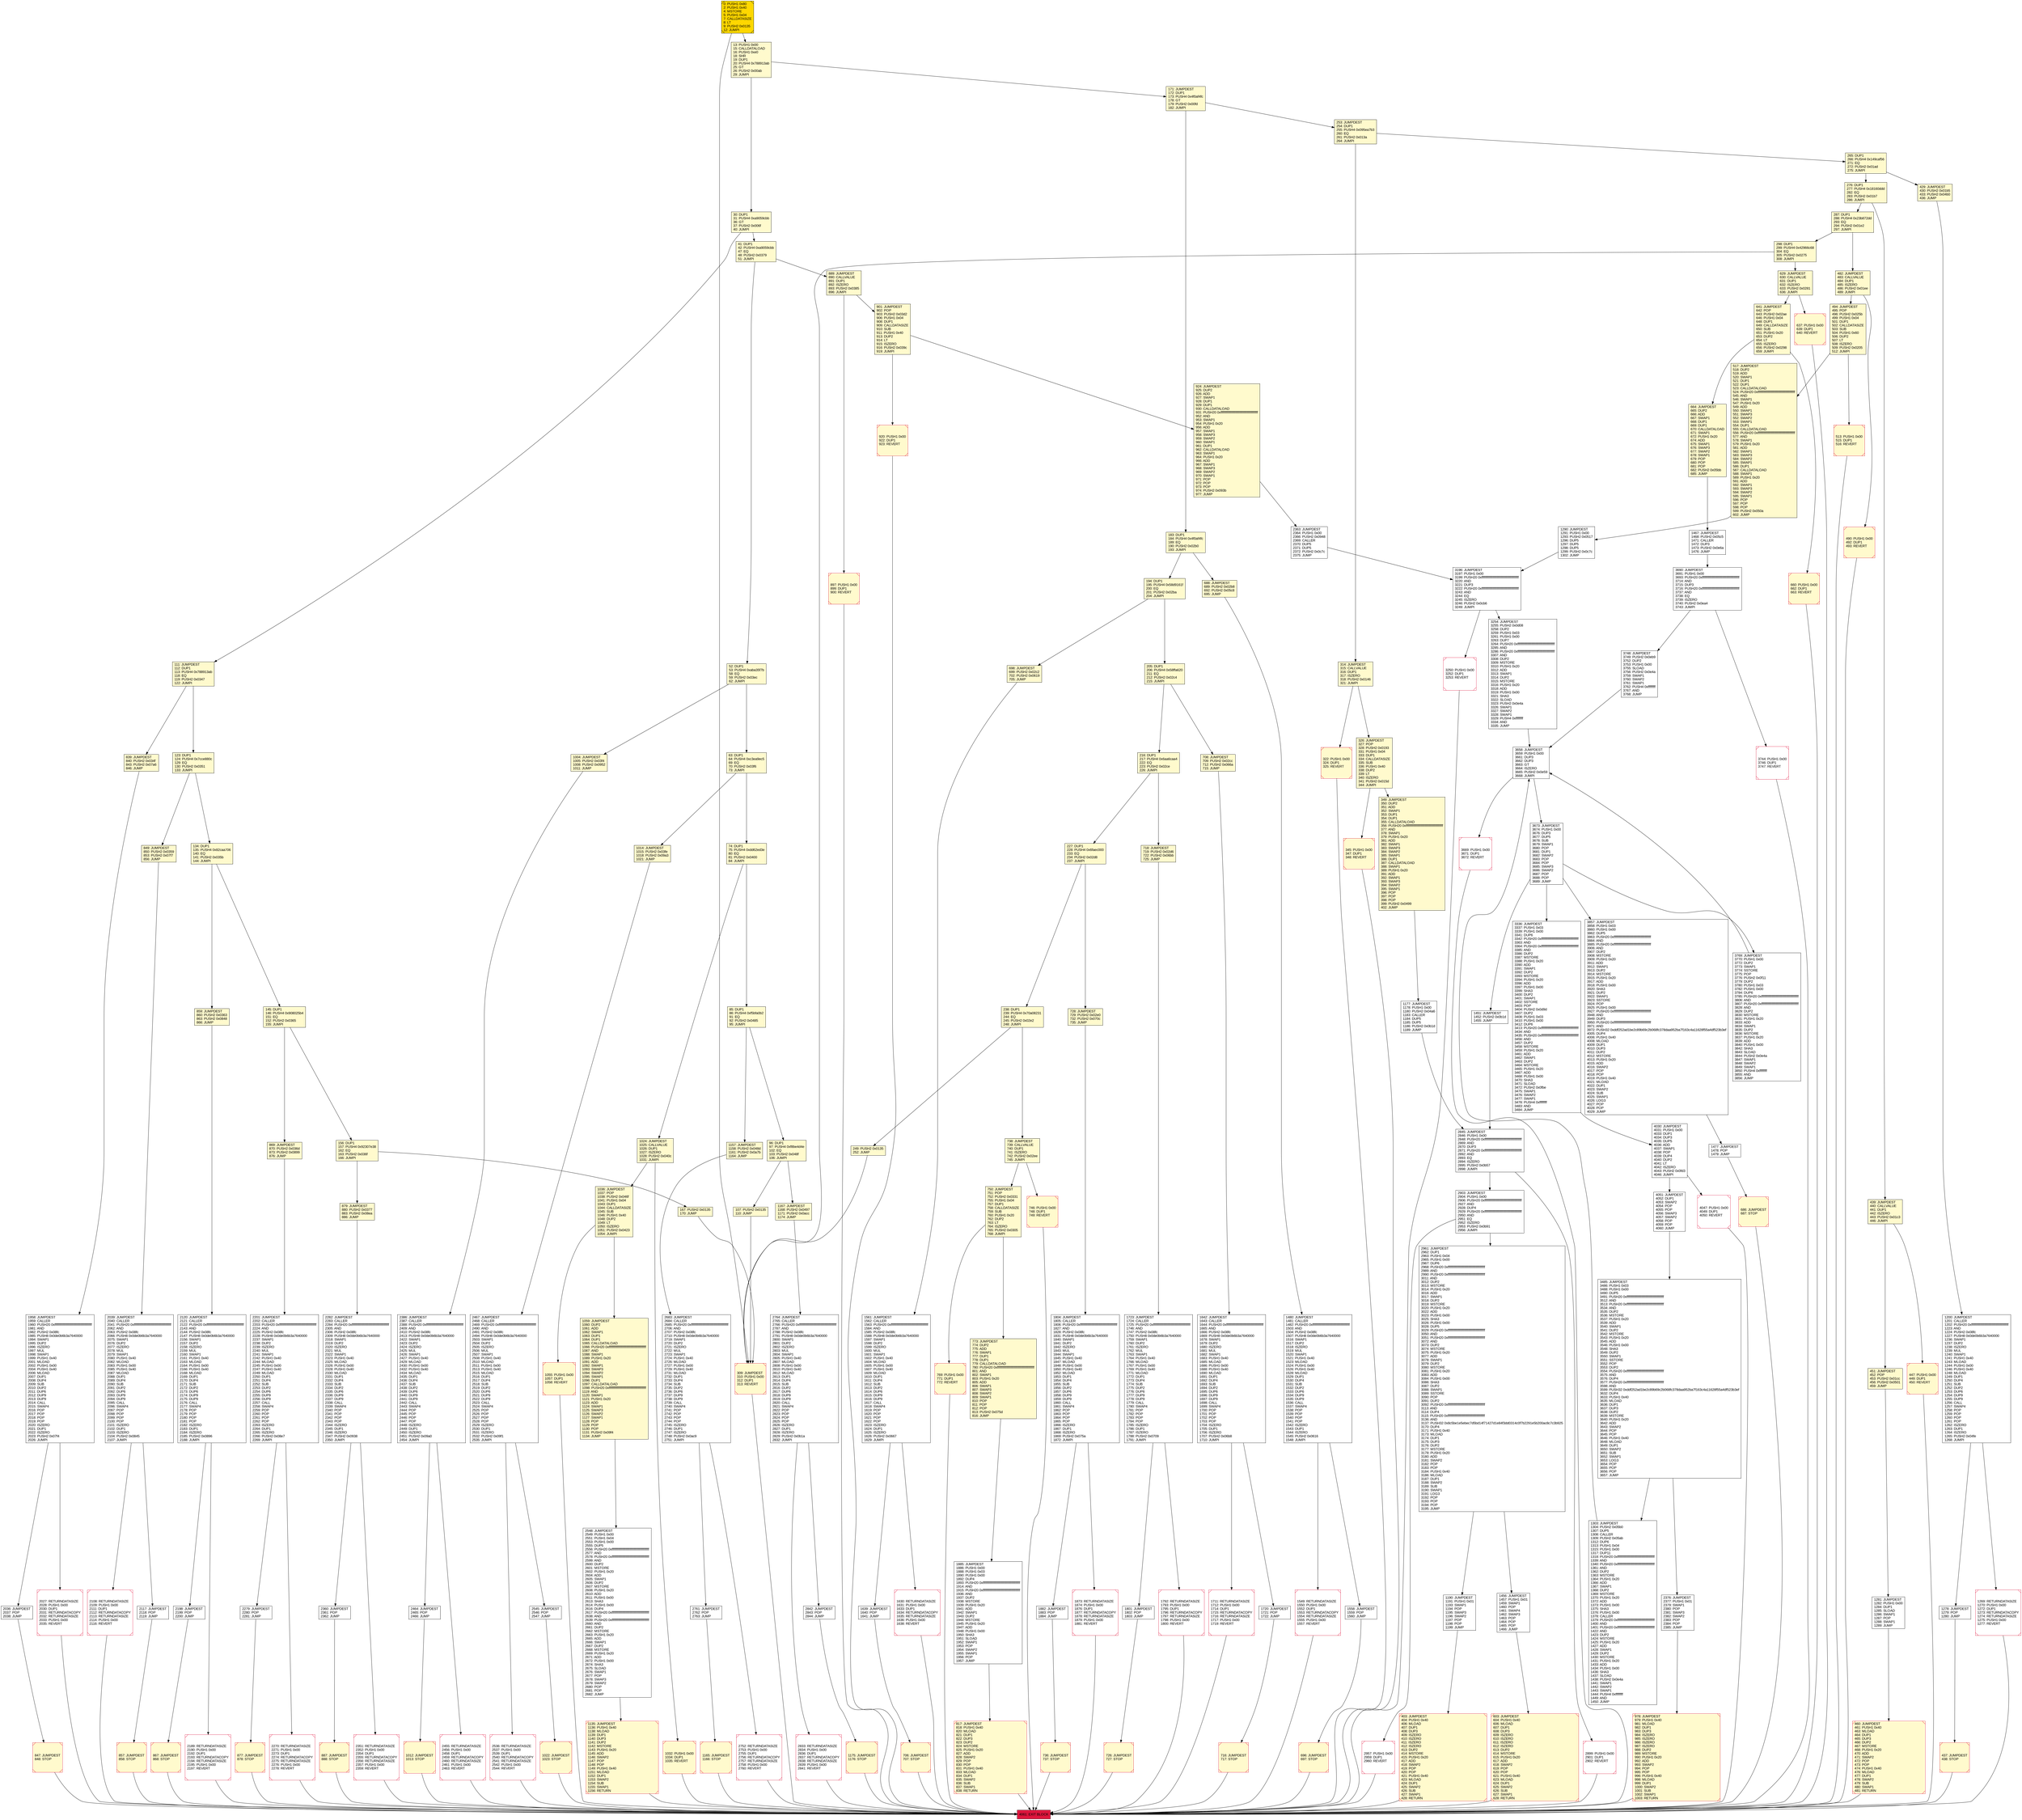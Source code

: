 digraph G {
bgcolor=transparent rankdir=UD;
node [shape=box style=filled color=black fillcolor=white fontname=arial fontcolor=black];
3744 [label="3744: PUSH1 0x00\l3746: DUP1\l3747: REVERT\l" shape=Msquare color=crimson ];
1175 [label="1175: JUMPDEST\l1176: STOP\l" fillcolor=lemonchiffon shape=Msquare color=crimson ];
123 [label="123: DUP1\l124: PUSH4 0x7cce880c\l129: EQ\l130: PUSH2 0x0351\l133: JUMPI\l" fillcolor=lemonchiffon ];
2201 [label="2201: JUMPDEST\l2202: CALLER\l2203: PUSH20 0xffffffffffffffffffffffffffffffffffffffff\l2224: AND\l2225: PUSH2 0x08fc\l2228: PUSH8 0x0de0b6b3a7640000\l2237: SWAP1\l2238: DUP2\l2239: ISZERO\l2240: MUL\l2241: SWAP1\l2242: PUSH1 0x40\l2244: MLOAD\l2245: PUSH1 0x00\l2247: PUSH1 0x40\l2249: MLOAD\l2250: DUP1\l2251: DUP4\l2252: SUB\l2253: DUP2\l2254: DUP6\l2255: DUP9\l2256: DUP9\l2257: CALL\l2258: SWAP4\l2259: POP\l2260: POP\l2261: POP\l2262: POP\l2263: ISZERO\l2264: DUP1\l2265: ISZERO\l2266: PUSH2 0x08e7\l2269: JUMPI\l" ];
3673 [label="3673: JUMPDEST\l3674: PUSH1 0x00\l3676: DUP3\l3677: DUP5\l3678: SUB\l3679: SWAP1\l3680: POP\l3681: DUP1\l3682: SWAP2\l3683: POP\l3684: POP\l3685: SWAP3\l3686: SWAP2\l3687: POP\l3688: POP\l3689: JUMP\l" ];
2833 [label="2833: RETURNDATASIZE\l2834: PUSH1 0x00\l2836: DUP1\l2837: RETURNDATACOPY\l2838: RETURNDATASIZE\l2839: PUSH1 0x00\l2841: REVERT\l" shape=Msquare color=crimson ];
1190 [label="1190: JUMPDEST\l1191: PUSH1 0x01\l1193: SWAP1\l1194: POP\l1195: SWAP3\l1196: SWAP2\l1197: POP\l1198: POP\l1199: JUMP\l" ];
3250 [label="3250: PUSH1 0x00\l3252: DUP1\l3253: REVERT\l" shape=Msquare color=crimson ];
1549 [label="1549: RETURNDATASIZE\l1550: PUSH1 0x00\l1552: DUP1\l1553: RETURNDATACOPY\l1554: RETURNDATASIZE\l1555: PUSH1 0x00\l1557: REVERT\l" shape=Msquare color=crimson ];
111 [label="111: JUMPDEST\l112: DUP1\l113: PUSH4 0x788913ab\l118: EQ\l119: PUSH2 0x0347\l122: JUMPI\l" fillcolor=lemonchiffon ];
869 [label="869: JUMPDEST\l870: PUSH2 0x036d\l873: PUSH2 0x0899\l876: JUMP\l" fillcolor=lemonchiffon ];
1165 [label="1165: JUMPDEST\l1166: STOP\l" fillcolor=lemonchiffon shape=Msquare color=crimson ];
839 [label="839: JUMPDEST\l840: PUSH2 0x034f\l843: PUSH2 0x07a6\l846: JUMP\l" fillcolor=lemonchiffon ];
1792 [label="1792: RETURNDATASIZE\l1793: PUSH1 0x00\l1795: DUP1\l1796: RETURNDATACOPY\l1797: RETURNDATASIZE\l1798: PUSH1 0x00\l1800: REVERT\l" shape=Msquare color=crimson ];
4030 [label="4030: JUMPDEST\l4031: PUSH1 0x00\l4033: DUP1\l4034: DUP3\l4035: DUP5\l4036: ADD\l4037: SWAP1\l4038: POP\l4039: DUP4\l4040: DUP2\l4041: LT\l4042: ISZERO\l4043: PUSH2 0x0fd3\l4046: JUMPI\l" ];
227 [label="227: DUP1\l228: PUSH4 0x6faec000\l233: EQ\l234: PUSH2 0x02d8\l237: JUMPI\l" fillcolor=lemonchiffon ];
447 [label="447: PUSH1 0x00\l449: DUP1\l450: REVERT\l" fillcolor=lemonchiffon shape=Msquare color=crimson ];
859 [label="859: JUMPDEST\l860: PUSH2 0x0363\l863: PUSH2 0x0848\l866: JUMP\l" fillcolor=lemonchiffon ];
2683 [label="2683: JUMPDEST\l2684: CALLER\l2685: PUSH20 0xffffffffffffffffffffffffffffffffffffffff\l2706: AND\l2707: PUSH2 0x08fc\l2710: PUSH8 0x0de0b6b3a7640000\l2719: SWAP1\l2720: DUP2\l2721: ISZERO\l2722: MUL\l2723: SWAP1\l2724: PUSH1 0x40\l2726: MLOAD\l2727: PUSH1 0x00\l2729: PUSH1 0x40\l2731: MLOAD\l2732: DUP1\l2733: DUP4\l2734: SUB\l2735: DUP2\l2736: DUP6\l2737: DUP9\l2738: DUP9\l2739: CALL\l2740: SWAP4\l2741: POP\l2742: POP\l2743: POP\l2744: POP\l2745: ISZERO\l2746: DUP1\l2747: ISZERO\l2748: PUSH2 0x0ac9\l2751: JUMPI\l" ];
2360 [label="2360: JUMPDEST\l2361: POP\l2362: JUMP\l" ];
439 [label="439: JUMPDEST\l440: CALLVALUE\l441: DUP1\l442: ISZERO\l443: PUSH2 0x01c3\l446: JUMPI\l" fillcolor=lemonchiffon ];
897 [label="897: PUSH1 0x00\l899: DUP1\l900: REVERT\l" fillcolor=lemonchiffon shape=Msquare color=crimson ];
437 [label="437: JUMPDEST\l438: STOP\l" fillcolor=lemonchiffon shape=Msquare color=crimson ];
3748 [label="3748: JUMPDEST\l3749: PUSH2 0x0eb9\l3752: DUP2\l3753: PUSH1 0x00\l3755: SLOAD\l3756: PUSH2 0x0e4a\l3759: SWAP1\l3760: SWAP2\l3761: SWAP1\l3762: PUSH4 0xffffffff\l3767: AND\l3768: JUMP\l" ];
2039 [label="2039: JUMPDEST\l2040: CALLER\l2041: PUSH20 0xffffffffffffffffffffffffffffffffffffffff\l2062: AND\l2063: PUSH2 0x08fc\l2066: PUSH8 0x0de0b6b3a7640000\l2075: SWAP1\l2076: DUP2\l2077: ISZERO\l2078: MUL\l2079: SWAP1\l2080: PUSH1 0x40\l2082: MLOAD\l2083: PUSH1 0x00\l2085: PUSH1 0x40\l2087: MLOAD\l2088: DUP1\l2089: DUP4\l2090: SUB\l2091: DUP2\l2092: DUP6\l2093: DUP9\l2094: DUP9\l2095: CALL\l2096: SWAP4\l2097: POP\l2098: POP\l2099: POP\l2100: POP\l2101: ISZERO\l2102: DUP1\l2103: ISZERO\l2104: PUSH2 0x0845\l2107: JUMPI\l" ];
194 [label="194: DUP1\l195: PUSH4 0x58d9161f\l200: EQ\l201: PUSH2 0x02ba\l204: JUMPI\l" fillcolor=lemonchiffon ];
134 [label="134: DUP1\l135: PUSH4 0x82caa706\l140: EQ\l141: PUSH2 0x035b\l144: JUMPI\l" fillcolor=lemonchiffon ];
2108 [label="2108: RETURNDATASIZE\l2109: PUSH1 0x00\l2111: DUP1\l2112: RETURNDATACOPY\l2113: RETURNDATASIZE\l2114: PUSH1 0x00\l2116: REVERT\l" shape=Msquare color=crimson ];
1281 [label="1281: JUMPDEST\l1282: PUSH1 0x00\l1284: DUP1\l1285: SLOAD\l1286: SWAP1\l1287: POP\l1288: SWAP1\l1289: JUMP\l" ];
326 [label="326: JUMPDEST\l327: POP\l328: PUSH2 0x0193\l331: PUSH1 0x04\l333: DUP1\l334: CALLDATASIZE\l335: SUB\l336: PUSH1 0x40\l338: DUP2\l339: LT\l340: ISZERO\l341: PUSH2 0x015d\l344: JUMPI\l" fillcolor=lemonchiffon ];
494 [label="494: JUMPDEST\l495: POP\l496: PUSH2 0x025b\l499: PUSH1 0x04\l501: DUP1\l502: CALLDATASIZE\l503: SUB\l504: PUSH1 0x60\l506: DUP2\l507: LT\l508: ISZERO\l509: PUSH2 0x0205\l512: JUMPI\l" fillcolor=lemonchiffon ];
696 [label="696: JUMPDEST\l697: STOP\l" fillcolor=lemonchiffon shape=Msquare color=crimson ];
2957 [label="2957: PUSH1 0x00\l2959: DUP1\l2960: REVERT\l" shape=Msquare color=crimson ];
3254 [label="3254: JUMPDEST\l3255: PUSH2 0x0d08\l3258: DUP2\l3259: PUSH1 0x03\l3261: PUSH1 0x00\l3263: DUP7\l3264: PUSH20 0xffffffffffffffffffffffffffffffffffffffff\l3285: AND\l3286: PUSH20 0xffffffffffffffffffffffffffffffffffffffff\l3307: AND\l3308: DUP2\l3309: MSTORE\l3310: PUSH1 0x20\l3312: ADD\l3313: SWAP1\l3314: DUP2\l3315: MSTORE\l3316: PUSH1 0x20\l3318: ADD\l3319: PUSH1 0x00\l3321: SHA3\l3322: SLOAD\l3323: PUSH2 0x0e4a\l3326: SWAP1\l3327: SWAP2\l3328: SWAP1\l3329: PUSH4 0xffffffff\l3334: AND\l3335: JUMP\l" ];
63 [label="63: DUP1\l64: PUSH4 0xc3ea9ec5\l69: EQ\l70: PUSH2 0x03f6\l73: JUMPI\l" fillcolor=lemonchiffon ];
1801 [label="1801: JUMPDEST\l1802: POP\l1803: JUMP\l" ];
1561 [label="1561: JUMPDEST\l1562: CALLER\l1563: PUSH20 0xffffffffffffffffffffffffffffffffffffffff\l1584: AND\l1585: PUSH2 0x08fc\l1588: PUSH8 0x0de0b6b3a7640000\l1597: SWAP1\l1598: DUP2\l1599: ISZERO\l1600: MUL\l1601: SWAP1\l1602: PUSH1 0x40\l1604: MLOAD\l1605: PUSH1 0x00\l1607: PUSH1 0x40\l1609: MLOAD\l1610: DUP1\l1611: DUP4\l1612: SUB\l1613: DUP2\l1614: DUP6\l1615: DUP9\l1616: DUP9\l1617: CALL\l1618: SWAP4\l1619: POP\l1620: POP\l1621: POP\l1622: POP\l1623: ISZERO\l1624: DUP1\l1625: ISZERO\l1626: PUSH2 0x0667\l1629: JUMPI\l" ];
309 [label="309: JUMPDEST\l310: PUSH1 0x00\l312: DUP1\l313: REVERT\l" fillcolor=lemonchiffon shape=Msquare color=crimson ];
253 [label="253: JUMPDEST\l254: DUP1\l255: PUSH4 0x095ea7b3\l260: EQ\l261: PUSH2 0x013a\l264: JUMPI\l" fillcolor=lemonchiffon ];
1558 [label="1558: JUMPDEST\l1559: POP\l1560: JUMP\l" ];
2351 [label="2351: RETURNDATASIZE\l2352: PUSH1 0x00\l2354: DUP1\l2355: RETURNDATACOPY\l2356: RETURNDATASIZE\l2357: PUSH1 0x00\l2359: REVERT\l" shape=Msquare color=crimson ];
660 [label="660: PUSH1 0x00\l662: DUP1\l663: REVERT\l" fillcolor=lemonchiffon shape=Msquare color=crimson ];
13 [label="13: PUSH1 0x00\l15: CALLDATALOAD\l16: PUSH1 0xe0\l18: SHR\l19: DUP1\l20: PUSH4 0x788913ab\l25: GT\l26: PUSH2 0x00ab\l29: JUMPI\l" fillcolor=lemonchiffon ];
920 [label="920: PUSH1 0x00\l922: DUP1\l923: REVERT\l" fillcolor=lemonchiffon shape=Msquare color=crimson ];
686 [label="686: JUMPDEST\l687: STOP\l" fillcolor=lemonchiffon shape=Msquare color=crimson ];
1004 [label="1004: JUMPDEST\l1005: PUSH2 0x03f4\l1008: PUSH2 0x0952\l1011: JUMP\l" fillcolor=lemonchiffon ];
1642 [label="1642: JUMPDEST\l1643: CALLER\l1644: PUSH20 0xffffffffffffffffffffffffffffffffffffffff\l1665: AND\l1666: PUSH2 0x08fc\l1669: PUSH8 0x0de0b6b3a7640000\l1678: SWAP1\l1679: DUP2\l1680: ISZERO\l1681: MUL\l1682: SWAP1\l1683: PUSH1 0x40\l1685: MLOAD\l1686: PUSH1 0x00\l1688: PUSH1 0x40\l1690: MLOAD\l1691: DUP1\l1692: DUP4\l1693: SUB\l1694: DUP2\l1695: DUP6\l1696: DUP9\l1697: DUP9\l1698: CALL\l1699: SWAP4\l1700: POP\l1701: POP\l1702: POP\l1703: POP\l1704: ISZERO\l1705: DUP1\l1706: ISZERO\l1707: PUSH2 0x06b8\l1710: JUMPI\l" ];
773 [label="773: JUMPDEST\l774: DUP2\l775: ADD\l776: SWAP1\l777: DUP1\l778: DUP1\l779: CALLDATALOAD\l780: PUSH20 0xffffffffffffffffffffffffffffffffffffffff\l801: AND\l802: SWAP1\l803: PUSH1 0x20\l805: ADD\l806: SWAP1\l807: SWAP3\l808: SWAP2\l809: SWAP1\l810: POP\l811: POP\l812: POP\l813: PUSH2 0x075d\l816: JUMP\l" fillcolor=lemonchiffon ];
2842 [label="2842: JUMPDEST\l2843: POP\l2844: JUMP\l" ];
52 [label="52: DUP1\l53: PUSH4 0xaba35f7b\l58: EQ\l59: PUSH2 0x03ec\l62: JUMPI\l" fillcolor=lemonchiffon ];
1639 [label="1639: JUMPDEST\l1640: POP\l1641: JUMP\l" ];
726 [label="726: JUMPDEST\l727: STOP\l" fillcolor=lemonchiffon shape=Msquare color=crimson ];
3485 [label="3485: JUMPDEST\l3486: PUSH1 0x03\l3488: PUSH1 0x00\l3490: DUP5\l3491: PUSH20 0xffffffffffffffffffffffffffffffffffffffff\l3512: AND\l3513: PUSH20 0xffffffffffffffffffffffffffffffffffffffff\l3534: AND\l3535: DUP2\l3536: MSTORE\l3537: PUSH1 0x20\l3539: ADD\l3540: SWAP1\l3541: DUP2\l3542: MSTORE\l3543: PUSH1 0x20\l3545: ADD\l3546: PUSH1 0x00\l3548: SHA3\l3549: DUP2\l3550: SWAP1\l3551: SSTORE\l3552: POP\l3553: DUP2\l3554: PUSH20 0xffffffffffffffffffffffffffffffffffffffff\l3575: AND\l3576: DUP4\l3577: PUSH20 0xffffffffffffffffffffffffffffffffffffffff\l3598: AND\l3599: PUSH32 0xddf252ad1be2c89b69c2b068fc378daa952ba7f163c4a11628f55a4df523b3ef\l3632: DUP4\l3633: PUSH1 0x40\l3635: MLOAD\l3636: DUP1\l3637: DUP3\l3638: DUP2\l3639: MSTORE\l3640: PUSH1 0x20\l3642: ADD\l3643: SWAP2\l3644: POP\l3645: POP\l3646: PUSH1 0x40\l3648: MLOAD\l3649: DUP1\l3650: SWAP2\l3651: SUB\l3652: SWAP1\l3653: LOG3\l3654: POP\l3655: POP\l3656: POP\l3657: JUMP\l" ];
1630 [label="1630: RETURNDATASIZE\l1631: PUSH1 0x00\l1633: DUP1\l1634: RETURNDATACOPY\l1635: RETURNDATASIZE\l1636: PUSH1 0x00\l1638: REVERT\l" shape=Msquare color=crimson ];
276 [label="276: DUP1\l277: PUSH4 0x18160ddd\l282: EQ\l283: PUSH2 0x01b7\l286: JUMPI\l" fillcolor=lemonchiffon ];
889 [label="889: JUMPDEST\l890: CALLVALUE\l891: DUP1\l892: ISZERO\l893: PUSH2 0x0385\l896: JUMPI\l" fillcolor=lemonchiffon ];
171 [label="171: JUMPDEST\l172: DUP1\l173: PUSH4 0x4f0af4fc\l178: GT\l179: PUSH2 0x00fd\l182: JUMPI\l" fillcolor=lemonchiffon ];
1873 [label="1873: RETURNDATASIZE\l1874: PUSH1 0x00\l1876: DUP1\l1877: RETURNDATACOPY\l1878: RETURNDATASIZE\l1879: PUSH1 0x00\l1881: REVERT\l" shape=Msquare color=crimson ];
490 [label="490: PUSH1 0x00\l492: DUP1\l493: REVERT\l" fillcolor=lemonchiffon shape=Msquare color=crimson ];
746 [label="746: PUSH1 0x00\l748: DUP1\l749: REVERT\l" fillcolor=lemonchiffon shape=Msquare color=crimson ];
2903 [label="2903: JUMPDEST\l2904: PUSH1 0x00\l2906: PUSH20 0xffffffffffffffffffffffffffffffffffffffff\l2927: AND\l2928: DUP4\l2929: PUSH20 0xffffffffffffffffffffffffffffffffffffffff\l2950: AND\l2951: EQ\l2952: ISZERO\l2953: PUSH2 0x0b91\l2956: JUMPI\l" ];
706 [label="706: JUMPDEST\l707: STOP\l" fillcolor=lemonchiffon shape=Msquare color=crimson ];
1036 [label="1036: JUMPDEST\l1037: POP\l1038: PUSH2 0x046f\l1041: PUSH1 0x04\l1043: DUP1\l1044: CALLDATASIZE\l1045: SUB\l1046: PUSH1 0x40\l1048: DUP2\l1049: LT\l1050: ISZERO\l1051: PUSH2 0x0423\l1054: JUMPI\l" fillcolor=lemonchiffon ];
107 [label="107: PUSH2 0x0135\l110: JUMP\l" fillcolor=lemonchiffon ];
1723 [label="1723: JUMPDEST\l1724: CALLER\l1725: PUSH20 0xffffffffffffffffffffffffffffffffffffffff\l1746: AND\l1747: PUSH2 0x08fc\l1750: PUSH8 0x0de0b6b3a7640000\l1759: SWAP1\l1760: DUP2\l1761: ISZERO\l1762: MUL\l1763: SWAP1\l1764: PUSH1 0x40\l1766: MLOAD\l1767: PUSH1 0x00\l1769: PUSH1 0x40\l1771: MLOAD\l1772: DUP1\l1773: DUP4\l1774: SUB\l1775: DUP2\l1776: DUP6\l1777: DUP9\l1778: DUP9\l1779: CALL\l1780: SWAP4\l1781: POP\l1782: POP\l1783: POP\l1784: POP\l1785: ISZERO\l1786: DUP1\l1787: ISZERO\l1788: PUSH2 0x0709\l1791: JUMPI\l" ];
716 [label="716: JUMPDEST\l717: STOP\l" fillcolor=lemonchiffon shape=Msquare color=crimson ];
1451 [label="1451: JUMPDEST\l1452: PUSH2 0x0b1d\l1455: JUMP\l" ];
1480 [label="1480: JUMPDEST\l1481: CALLER\l1482: PUSH20 0xffffffffffffffffffffffffffffffffffffffff\l1503: AND\l1504: PUSH2 0x08fc\l1507: PUSH8 0x0de0b6b3a7640000\l1516: SWAP1\l1517: DUP2\l1518: ISZERO\l1519: MUL\l1520: SWAP1\l1521: PUSH1 0x40\l1523: MLOAD\l1524: PUSH1 0x00\l1526: PUSH1 0x40\l1528: MLOAD\l1529: DUP1\l1530: DUP4\l1531: SUB\l1532: DUP2\l1533: DUP6\l1534: DUP9\l1535: DUP9\l1536: CALL\l1537: SWAP4\l1538: POP\l1539: POP\l1540: POP\l1541: POP\l1542: ISZERO\l1543: DUP1\l1544: ISZERO\l1545: PUSH2 0x0616\l1548: JUMPI\l" ];
1177 [label="1177: JUMPDEST\l1178: PUSH1 0x00\l1180: PUSH2 0x04a6\l1183: CALLER\l1184: DUP5\l1185: DUP5\l1186: PUSH2 0x0b1d\l1189: JUMP\l" ];
1012 [label="1012: JUMPDEST\l1013: STOP\l" fillcolor=lemonchiffon shape=Msquare color=crimson ];
2961 [label="2961: JUMPDEST\l2962: DUP1\l2963: PUSH1 0x04\l2965: PUSH1 0x00\l2967: DUP6\l2968: PUSH20 0xffffffffffffffffffffffffffffffffffffffff\l2989: AND\l2990: PUSH20 0xffffffffffffffffffffffffffffffffffffffff\l3011: AND\l3012: DUP2\l3013: MSTORE\l3014: PUSH1 0x20\l3016: ADD\l3017: SWAP1\l3018: DUP2\l3019: MSTORE\l3020: PUSH1 0x20\l3022: ADD\l3023: PUSH1 0x00\l3025: SHA3\l3026: PUSH1 0x00\l3028: DUP5\l3029: PUSH20 0xffffffffffffffffffffffffffffffffffffffff\l3050: AND\l3051: PUSH20 0xffffffffffffffffffffffffffffffffffffffff\l3072: AND\l3073: DUP2\l3074: MSTORE\l3075: PUSH1 0x20\l3077: ADD\l3078: SWAP1\l3079: DUP2\l3080: MSTORE\l3081: PUSH1 0x20\l3083: ADD\l3084: PUSH1 0x00\l3086: SHA3\l3087: DUP2\l3088: SWAP1\l3089: SSTORE\l3090: POP\l3091: DUP2\l3092: PUSH20 0xffffffffffffffffffffffffffffffffffffffff\l3113: AND\l3114: DUP4\l3115: PUSH20 0xffffffffffffffffffffffffffffffffffffffff\l3136: AND\l3137: PUSH32 0x8c5be1e5ebec7d5bd14f71427d1e84f3dd0314c0f7b2291e5b200ac8c7c3b925\l3170: DUP4\l3171: PUSH1 0x40\l3173: MLOAD\l3174: DUP1\l3175: DUP3\l3176: DUP2\l3177: MSTORE\l3178: PUSH1 0x20\l3180: ADD\l3181: SWAP2\l3182: POP\l3183: POP\l3184: PUSH1 0x40\l3186: MLOAD\l3187: DUP1\l3188: SWAP2\l3189: SUB\l3190: SWAP1\l3191: LOG3\l3192: POP\l3193: POP\l3194: POP\l3195: JUMP\l" ];
879 [label="879: JUMPDEST\l880: PUSH2 0x0377\l883: PUSH2 0x08ea\l886: JUMP\l" fillcolor=lemonchiffon ];
2117 [label="2117: JUMPDEST\l2118: POP\l2119: JUMP\l" ];
298 [label="298: DUP1\l299: PUSH4 0x42966c68\l304: EQ\l305: PUSH2 0x0275\l308: JUMPI\l" fillcolor=lemonchiffon ];
603 [label="603: JUMPDEST\l604: PUSH1 0x40\l606: MLOAD\l607: DUP1\l608: DUP3\l609: ISZERO\l610: ISZERO\l611: ISZERO\l612: ISZERO\l613: DUP2\l614: MSTORE\l615: PUSH1 0x20\l617: ADD\l618: SWAP2\l619: POP\l620: POP\l621: PUSH1 0x40\l623: MLOAD\l624: DUP1\l625: SWAP2\l626: SUB\l627: SWAP1\l628: RETURN\l" fillcolor=lemonchiffon shape=Msquare color=crimson ];
1022 [label="1022: JUMPDEST\l1023: STOP\l" fillcolor=lemonchiffon shape=Msquare color=crimson ];
1014 [label="1014: JUMPDEST\l1015: PUSH2 0x03fe\l1018: PUSH2 0x09a3\l1021: JUMP\l" fillcolor=lemonchiffon ];
4047 [label="4047: PUSH1 0x00\l4049: DUP1\l4050: REVERT\l" shape=Msquare color=crimson ];
1303 [label="1303: JUMPDEST\l1304: PUSH2 0x05b0\l1307: DUP5\l1308: CALLER\l1309: PUSH2 0x05ab\l1312: DUP6\l1313: PUSH1 0x04\l1315: PUSH1 0x00\l1317: DUP11\l1318: PUSH20 0xffffffffffffffffffffffffffffffffffffffff\l1339: AND\l1340: PUSH20 0xffffffffffffffffffffffffffffffffffffffff\l1361: AND\l1362: DUP2\l1363: MSTORE\l1364: PUSH1 0x20\l1366: ADD\l1367: SWAP1\l1368: DUP2\l1369: MSTORE\l1370: PUSH1 0x20\l1372: ADD\l1373: PUSH1 0x00\l1375: SHA3\l1376: PUSH1 0x00\l1378: CALLER\l1379: PUSH20 0xffffffffffffffffffffffffffffffffffffffff\l1400: AND\l1401: PUSH20 0xffffffffffffffffffffffffffffffffffffffff\l1422: AND\l1423: DUP2\l1424: MSTORE\l1425: PUSH1 0x20\l1427: ADD\l1428: SWAP1\l1429: DUP2\l1430: MSTORE\l1431: PUSH1 0x20\l1433: ADD\l1434: PUSH1 0x00\l1436: SHA3\l1437: SLOAD\l1438: PUSH2 0x0e4a\l1441: SWAP1\l1442: SWAP2\l1443: SWAP1\l1444: PUSH4 0xffffffff\l1449: AND\l1450: JUMP\l" ];
156 [label="156: DUP1\l157: PUSH4 0x92307e38\l162: EQ\l163: PUSH2 0x036f\l166: JUMPI\l" fillcolor=lemonchiffon ];
736 [label="736: JUMPDEST\l737: STOP\l" fillcolor=lemonchiffon shape=Msquare color=crimson ];
2386 [label="2386: JUMPDEST\l2387: CALLER\l2388: PUSH20 0xffffffffffffffffffffffffffffffffffffffff\l2409: AND\l2410: PUSH2 0x08fc\l2413: PUSH8 0x0de0b6b3a7640000\l2422: SWAP1\l2423: DUP2\l2424: ISZERO\l2425: MUL\l2426: SWAP1\l2427: PUSH1 0x40\l2429: MLOAD\l2430: PUSH1 0x00\l2432: PUSH1 0x40\l2434: MLOAD\l2435: DUP1\l2436: DUP4\l2437: SUB\l2438: DUP2\l2439: DUP6\l2440: DUP9\l2441: DUP9\l2442: CALL\l2443: SWAP4\l2444: POP\l2445: POP\l2446: POP\l2447: POP\l2448: ISZERO\l2449: DUP1\l2450: ISZERO\l2451: PUSH2 0x09a0\l2454: JUMPI\l" ];
738 [label="738: JUMPDEST\l739: CALLVALUE\l740: DUP1\l741: ISZERO\l742: PUSH2 0x02ee\l745: JUMPI\l" fillcolor=lemonchiffon ];
688 [label="688: JUMPDEST\l689: PUSH2 0x02b8\l692: PUSH2 0x05c8\l695: JUMP\l" fillcolor=lemonchiffon ];
3658 [label="3658: JUMPDEST\l3659: PUSH1 0x00\l3661: DUP3\l3662: DUP3\l3663: GT\l3664: ISZERO\l3665: PUSH2 0x0e59\l3668: JUMPI\l" ];
718 [label="718: JUMPDEST\l719: PUSH2 0x02d6\l722: PUSH2 0x06bb\l725: JUMP\l" fillcolor=lemonchiffon ];
3690 [label="3690: JUMPDEST\l3691: PUSH1 0x00\l3693: PUSH20 0xffffffffffffffffffffffffffffffffffffffff\l3714: AND\l3715: DUP3\l3716: PUSH20 0xffffffffffffffffffffffffffffffffffffffff\l3737: AND\l3738: EQ\l3739: ISZERO\l3740: PUSH2 0x0ea4\l3743: JUMPI\l" ];
205 [label="205: DUP1\l206: PUSH4 0x58ffa620\l211: EQ\l212: PUSH2 0x02c4\l215: JUMPI\l" fillcolor=lemonchiffon ];
349 [label="349: JUMPDEST\l350: DUP2\l351: ADD\l352: SWAP1\l353: DUP1\l354: DUP1\l355: CALLDATALOAD\l356: PUSH20 0xffffffffffffffffffffffffffffffffffffffff\l377: AND\l378: SWAP1\l379: PUSH1 0x20\l381: ADD\l382: SWAP1\l383: SWAP3\l384: SWAP2\l385: SWAP1\l386: DUP1\l387: CALLDATALOAD\l388: SWAP1\l389: PUSH1 0x20\l391: ADD\l392: SWAP1\l393: SWAP3\l394: SWAP2\l395: SWAP1\l396: POP\l397: POP\l398: POP\l399: PUSH2 0x0499\l402: JUMP\l" fillcolor=lemonchiffon ];
287 [label="287: DUP1\l288: PUSH4 0x23b872dd\l293: EQ\l294: PUSH2 0x01e2\l297: JUMPI\l" fillcolor=lemonchiffon ];
1882 [label="1882: JUMPDEST\l1883: POP\l1884: JUMP\l" ];
849 [label="849: JUMPDEST\l850: PUSH2 0x0359\l853: PUSH2 0x07f7\l856: JUMP\l" fillcolor=lemonchiffon ];
460 [label="460: JUMPDEST\l461: PUSH1 0x40\l463: MLOAD\l464: DUP1\l465: DUP3\l466: DUP2\l467: MSTORE\l468: PUSH1 0x20\l470: ADD\l471: SWAP2\l472: POP\l473: POP\l474: PUSH1 0x40\l476: MLOAD\l477: DUP1\l478: SWAP2\l479: SUB\l480: SWAP1\l481: RETURN\l" fillcolor=lemonchiffon shape=Msquare color=crimson ];
0 [label="0: PUSH1 0x80\l2: PUSH1 0x40\l4: MSTORE\l5: PUSH1 0x04\l7: CALLDATASIZE\l8: LT\l9: PUSH2 0x0135\l12: JUMPI\l" fillcolor=lemonchiffon shape=Msquare fillcolor=gold ];
817 [label="817: JUMPDEST\l818: PUSH1 0x40\l820: MLOAD\l821: DUP1\l822: DUP3\l823: DUP2\l824: MSTORE\l825: PUSH1 0x20\l827: ADD\l828: SWAP2\l829: POP\l830: POP\l831: PUSH1 0x40\l833: MLOAD\l834: DUP1\l835: SWAP2\l836: SUB\l837: SWAP1\l838: RETURN\l" fillcolor=lemonchiffon shape=Msquare color=crimson ];
2464 [label="2464: JUMPDEST\l2465: POP\l2466: JUMP\l" ];
429 [label="429: JUMPDEST\l430: PUSH2 0x01b5\l433: PUSH2 0x04b0\l436: JUMP\l" fillcolor=lemonchiffon ];
664 [label="664: JUMPDEST\l665: DUP2\l666: ADD\l667: SWAP1\l668: DUP1\l669: DUP1\l670: CALLDATALOAD\l671: SWAP1\l672: PUSH1 0x20\l674: ADD\l675: SWAP1\l676: SWAP3\l677: SWAP2\l678: SWAP1\l679: POP\l680: POP\l681: POP\l682: PUSH2 0x05bb\l685: JUMP\l" fillcolor=lemonchiffon ];
2455 [label="2455: RETURNDATASIZE\l2456: PUSH1 0x00\l2458: DUP1\l2459: RETURNDATACOPY\l2460: RETURNDATASIZE\l2461: PUSH1 0x00\l2463: REVERT\l" shape=Msquare color=crimson ];
3857 [label="3857: JUMPDEST\l3858: PUSH1 0x03\l3860: PUSH1 0x00\l3862: DUP5\l3863: PUSH20 0xffffffffffffffffffffffffffffffffffffffff\l3884: AND\l3885: PUSH20 0xffffffffffffffffffffffffffffffffffffffff\l3906: AND\l3907: DUP2\l3908: MSTORE\l3909: PUSH1 0x20\l3911: ADD\l3912: SWAP1\l3913: DUP2\l3914: MSTORE\l3915: PUSH1 0x20\l3917: ADD\l3918: PUSH1 0x00\l3920: SHA3\l3921: DUP2\l3922: SWAP1\l3923: SSTORE\l3924: POP\l3925: PUSH1 0x00\l3927: PUSH20 0xffffffffffffffffffffffffffffffffffffffff\l3948: AND\l3949: DUP3\l3950: PUSH20 0xffffffffffffffffffffffffffffffffffffffff\l3971: AND\l3972: PUSH32 0xddf252ad1be2c89b69c2b068fc378daa952ba7f163c4a11628f55a4df523b3ef\l4005: DUP4\l4006: PUSH1 0x40\l4008: MLOAD\l4009: DUP1\l4010: DUP3\l4011: DUP2\l4012: MSTORE\l4013: PUSH1 0x20\l4015: ADD\l4016: SWAP2\l4017: POP\l4018: POP\l4019: PUSH1 0x40\l4021: MLOAD\l4022: DUP1\l4023: SWAP2\l4024: SUB\l4025: SWAP1\l4026: LOG3\l4027: POP\l4028: POP\l4029: JUMP\l" ];
2764 [label="2764: JUMPDEST\l2765: CALLER\l2766: PUSH20 0xffffffffffffffffffffffffffffffffffffffff\l2787: AND\l2788: PUSH2 0x08fc\l2791: PUSH8 0x0de0b6b3a7640000\l2800: SWAP1\l2801: DUP2\l2802: ISZERO\l2803: MUL\l2804: SWAP1\l2805: PUSH1 0x40\l2807: MLOAD\l2808: PUSH1 0x00\l2810: PUSH1 0x40\l2812: MLOAD\l2813: DUP1\l2814: DUP4\l2815: SUB\l2816: DUP2\l2817: DUP6\l2818: DUP9\l2819: DUP9\l2820: CALL\l2821: SWAP4\l2822: POP\l2823: POP\l2824: POP\l2825: POP\l2826: ISZERO\l2827: DUP1\l2828: ISZERO\l2829: PUSH2 0x0b1a\l2832: JUMPI\l" ];
1885 [label="1885: JUMPDEST\l1886: PUSH1 0x00\l1888: PUSH1 0x03\l1890: PUSH1 0x00\l1892: DUP4\l1893: PUSH20 0xffffffffffffffffffffffffffffffffffffffff\l1914: AND\l1915: PUSH20 0xffffffffffffffffffffffffffffffffffffffff\l1936: AND\l1937: DUP2\l1938: MSTORE\l1939: PUSH1 0x20\l1941: ADD\l1942: SWAP1\l1943: DUP2\l1944: MSTORE\l1945: PUSH1 0x20\l1947: ADD\l1948: PUSH1 0x00\l1950: SHA3\l1951: SLOAD\l1952: SWAP1\l1953: POP\l1954: SWAP2\l1955: SWAP1\l1956: POP\l1957: JUMP\l" ];
924 [label="924: JUMPDEST\l925: DUP2\l926: ADD\l927: SWAP1\l928: DUP1\l929: DUP1\l930: CALLDATALOAD\l931: PUSH20 0xffffffffffffffffffffffffffffffffffffffff\l952: AND\l953: SWAP1\l954: PUSH1 0x20\l956: ADD\l957: SWAP1\l958: SWAP3\l959: SWAP2\l960: SWAP1\l961: DUP1\l962: CALLDATALOAD\l963: SWAP1\l964: PUSH1 0x20\l966: ADD\l967: SWAP1\l968: SWAP3\l969: SWAP2\l970: SWAP1\l971: POP\l972: POP\l973: POP\l974: PUSH2 0x093b\l977: JUMP\l" fillcolor=lemonchiffon ];
3196 [label="3196: JUMPDEST\l3197: PUSH1 0x00\l3199: PUSH20 0xffffffffffffffffffffffffffffffffffffffff\l3220: AND\l3221: DUP3\l3222: PUSH20 0xffffffffffffffffffffffffffffffffffffffff\l3243: AND\l3244: EQ\l3245: ISZERO\l3246: PUSH2 0x0cb6\l3249: JUMPI\l" ];
2189 [label="2189: RETURNDATASIZE\l2190: PUSH1 0x00\l2192: DUP1\l2193: RETURNDATACOPY\l2194: RETURNDATASIZE\l2195: PUSH1 0x00\l2197: REVERT\l" shape=Msquare color=crimson ];
1467 [label="1467: JUMPDEST\l1468: PUSH2 0x05c5\l1471: CALLER\l1472: DUP3\l1473: PUSH2 0x0e6a\l1476: JUMP\l" ];
167 [label="167: PUSH2 0x0135\l170: JUMP\l" fillcolor=lemonchiffon ];
41 [label="41: DUP1\l42: PUSH4 0xa9059cbb\l47: EQ\l48: PUSH2 0x0379\l51: JUMPI\l" fillcolor=lemonchiffon ];
1157 [label="1157: JUMPDEST\l1158: PUSH2 0x048d\l1161: PUSH2 0x0a7b\l1164: JUMP\l" fillcolor=lemonchiffon ];
2282 [label="2282: JUMPDEST\l2283: CALLER\l2284: PUSH20 0xffffffffffffffffffffffffffffffffffffffff\l2305: AND\l2306: PUSH2 0x08fc\l2309: PUSH8 0x0de0b6b3a7640000\l2318: SWAP1\l2319: DUP2\l2320: ISZERO\l2321: MUL\l2322: SWAP1\l2323: PUSH1 0x40\l2325: MLOAD\l2326: PUSH1 0x00\l2328: PUSH1 0x40\l2330: MLOAD\l2331: DUP1\l2332: DUP4\l2333: SUB\l2334: DUP2\l2335: DUP6\l2336: DUP9\l2337: DUP9\l2338: CALL\l2339: SWAP4\l2340: POP\l2341: POP\l2342: POP\l2343: POP\l2344: ISZERO\l2345: DUP1\l2346: ISZERO\l2347: PUSH2 0x0938\l2350: JUMPI\l" ];
1720 [label="1720: JUMPDEST\l1721: POP\l1722: JUMP\l" ];
513 [label="513: PUSH1 0x00\l515: DUP1\l516: REVERT\l" fillcolor=lemonchiffon shape=Msquare color=crimson ];
769 [label="769: PUSH1 0x00\l771: DUP1\l772: REVERT\l" fillcolor=lemonchiffon shape=Msquare color=crimson ];
3336 [label="3336: JUMPDEST\l3337: PUSH1 0x03\l3339: PUSH1 0x00\l3341: DUP6\l3342: PUSH20 0xffffffffffffffffffffffffffffffffffffffff\l3363: AND\l3364: PUSH20 0xffffffffffffffffffffffffffffffffffffffff\l3385: AND\l3386: DUP2\l3387: MSTORE\l3388: PUSH1 0x20\l3390: ADD\l3391: SWAP1\l3392: DUP2\l3393: MSTORE\l3394: PUSH1 0x20\l3396: ADD\l3397: PUSH1 0x00\l3399: SHA3\l3400: DUP2\l3401: SWAP1\l3402: SSTORE\l3403: POP\l3404: PUSH2 0x0d9d\l3407: DUP2\l3408: PUSH1 0x03\l3410: PUSH1 0x00\l3412: DUP6\l3413: PUSH20 0xffffffffffffffffffffffffffffffffffffffff\l3434: AND\l3435: PUSH20 0xffffffffffffffffffffffffffffffffffffffff\l3456: AND\l3457: DUP2\l3458: MSTORE\l3459: PUSH1 0x20\l3461: ADD\l3462: SWAP1\l3463: DUP2\l3464: MSTORE\l3465: PUSH1 0x20\l3467: ADD\l3468: PUSH1 0x00\l3470: SHA3\l3471: SLOAD\l3472: PUSH2 0x0fbe\l3475: SWAP1\l3476: SWAP2\l3477: SWAP1\l3478: PUSH4 0xffffffff\l3483: AND\l3484: JUMP\l" ];
85 [label="85: DUP1\l86: PUSH4 0xf5bfa0b2\l91: EQ\l92: PUSH2 0x0485\l95: JUMPI\l" fillcolor=lemonchiffon ];
2548 [label="2548: JUMPDEST\l2549: PUSH1 0x00\l2551: PUSH1 0x04\l2553: PUSH1 0x00\l2555: DUP5\l2556: PUSH20 0xffffffffffffffffffffffffffffffffffffffff\l2577: AND\l2578: PUSH20 0xffffffffffffffffffffffffffffffffffffffff\l2599: AND\l2600: DUP2\l2601: MSTORE\l2602: PUSH1 0x20\l2604: ADD\l2605: SWAP1\l2606: DUP2\l2607: MSTORE\l2608: PUSH1 0x20\l2610: ADD\l2611: PUSH1 0x00\l2613: SHA3\l2614: PUSH1 0x00\l2616: DUP4\l2617: PUSH20 0xffffffffffffffffffffffffffffffffffffffff\l2638: AND\l2639: PUSH20 0xffffffffffffffffffffffffffffffffffffffff\l2660: AND\l2661: DUP2\l2662: MSTORE\l2663: PUSH1 0x20\l2665: ADD\l2666: SWAP1\l2667: DUP2\l2668: MSTORE\l2669: PUSH1 0x20\l2671: ADD\l2672: PUSH1 0x00\l2674: SHA3\l2675: SLOAD\l2676: SWAP1\l2677: POP\l2678: SWAP3\l2679: SWAP2\l2680: POP\l2681: POP\l2682: JUMP\l" ];
183 [label="183: DUP1\l184: PUSH4 0x4f0af4fc\l189: EQ\l190: PUSH2 0x02b0\l193: JUMPI\l" fillcolor=lemonchiffon ];
145 [label="145: DUP1\l146: PUSH4 0x908025b4\l151: EQ\l152: PUSH2 0x0365\l155: JUMPI\l" fillcolor=lemonchiffon ];
30 [label="30: DUP1\l31: PUSH4 0xa9059cbb\l36: GT\l37: PUSH2 0x006f\l40: JUMPI\l" fillcolor=lemonchiffon ];
314 [label="314: JUMPDEST\l315: CALLVALUE\l316: DUP1\l317: ISZERO\l318: PUSH2 0x0146\l321: JUMPI\l" fillcolor=lemonchiffon ];
1032 [label="1032: PUSH1 0x00\l1034: DUP1\l1035: REVERT\l" fillcolor=lemonchiffon shape=Msquare color=crimson ];
216 [label="216: DUP1\l217: PUSH4 0x6aa6caa4\l222: EQ\l223: PUSH2 0x02ce\l226: JUMPI\l" fillcolor=lemonchiffon ];
698 [label="698: JUMPDEST\l699: PUSH2 0x02c2\l702: PUSH2 0x0619\l705: JUMP\l" fillcolor=lemonchiffon ];
403 [label="403: JUMPDEST\l404: PUSH1 0x40\l406: MLOAD\l407: DUP1\l408: DUP3\l409: ISZERO\l410: ISZERO\l411: ISZERO\l412: ISZERO\l413: DUP2\l414: MSTORE\l415: PUSH1 0x20\l417: ADD\l418: SWAP2\l419: POP\l420: POP\l421: PUSH1 0x40\l423: MLOAD\l424: DUP1\l425: SWAP2\l426: SUB\l427: SWAP1\l428: RETURN\l" fillcolor=lemonchiffon shape=Msquare color=crimson ];
2198 [label="2198: JUMPDEST\l2199: POP\l2200: JUMP\l" ];
1711 [label="1711: RETURNDATASIZE\l1712: PUSH1 0x00\l1714: DUP1\l1715: RETURNDATACOPY\l1716: RETURNDATASIZE\l1717: PUSH1 0x00\l1719: REVERT\l" shape=Msquare color=crimson ];
1456 [label="1456: JUMPDEST\l1457: PUSH1 0x01\l1459: SWAP1\l1460: POP\l1461: SWAP4\l1462: SWAP3\l1463: POP\l1464: POP\l1465: POP\l1466: JUMP\l" ];
2845 [label="2845: JUMPDEST\l2846: PUSH1 0x00\l2848: PUSH20 0xffffffffffffffffffffffffffffffffffffffff\l2869: AND\l2870: DUP3\l2871: PUSH20 0xffffffffffffffffffffffffffffffffffffffff\l2892: AND\l2893: EQ\l2894: ISZERO\l2895: PUSH2 0x0b57\l2898: JUMPI\l" ];
1055 [label="1055: PUSH1 0x00\l1057: DUP1\l1058: REVERT\l" fillcolor=lemonchiffon shape=Msquare color=crimson ];
4051 [label="4051: JUMPDEST\l4052: DUP1\l4053: SWAP2\l4054: POP\l4055: POP\l4056: SWAP3\l4057: SWAP2\l4058: POP\l4059: POP\l4060: JUMP\l" ];
2279 [label="2279: JUMPDEST\l2280: POP\l2281: JUMP\l" ];
708 [label="708: JUMPDEST\l709: PUSH2 0x02cc\l712: PUSH2 0x066a\l715: JUMP\l" fillcolor=lemonchiffon ];
74 [label="74: DUP1\l75: PUSH4 0xdd62ed3e\l80: EQ\l81: PUSH2 0x0400\l84: JUMPI\l" fillcolor=lemonchiffon ];
249 [label="249: PUSH2 0x0135\l252: JUMP\l" fillcolor=lemonchiffon ];
2270 [label="2270: RETURNDATASIZE\l2271: PUSH1 0x00\l2273: DUP1\l2274: RETURNDATACOPY\l2275: RETURNDATASIZE\l2276: PUSH1 0x00\l2278: REVERT\l" shape=Msquare color=crimson ];
1167 [label="1167: JUMPDEST\l1168: PUSH2 0x0497\l1171: PUSH2 0x0acc\l1174: JUMP\l" fillcolor=lemonchiffon ];
857 [label="857: JUMPDEST\l858: STOP\l" fillcolor=lemonchiffon shape=Msquare color=crimson ];
1958 [label="1958: JUMPDEST\l1959: CALLER\l1960: PUSH20 0xffffffffffffffffffffffffffffffffffffffff\l1981: AND\l1982: PUSH2 0x08fc\l1985: PUSH8 0x0de0b6b3a7640000\l1994: SWAP1\l1995: DUP2\l1996: ISZERO\l1997: MUL\l1998: SWAP1\l1999: PUSH1 0x40\l2001: MLOAD\l2002: PUSH1 0x00\l2004: PUSH1 0x40\l2006: MLOAD\l2007: DUP1\l2008: DUP4\l2009: SUB\l2010: DUP2\l2011: DUP6\l2012: DUP9\l2013: DUP9\l2014: CALL\l2015: SWAP4\l2016: POP\l2017: POP\l2018: POP\l2019: POP\l2020: ISZERO\l2021: DUP1\l2022: ISZERO\l2023: PUSH2 0x07f4\l2026: JUMPI\l" ];
1059 [label="1059: JUMPDEST\l1060: DUP2\l1061: ADD\l1062: SWAP1\l1063: DUP1\l1064: DUP1\l1065: CALLDATALOAD\l1066: PUSH20 0xffffffffffffffffffffffffffffffffffffffff\l1087: AND\l1088: SWAP1\l1089: PUSH1 0x20\l1091: ADD\l1092: SWAP1\l1093: SWAP3\l1094: SWAP2\l1095: SWAP1\l1096: DUP1\l1097: CALLDATALOAD\l1098: PUSH20 0xffffffffffffffffffffffffffffffffffffffff\l1119: AND\l1120: SWAP1\l1121: PUSH1 0x20\l1123: ADD\l1124: SWAP1\l1125: SWAP3\l1126: SWAP2\l1127: SWAP1\l1128: POP\l1129: POP\l1130: POP\l1131: PUSH2 0x09f4\l1134: JUMP\l" fillcolor=lemonchiffon ];
265 [label="265: DUP1\l266: PUSH4 0x149caf56\l271: EQ\l272: PUSH2 0x01ad\l275: JUMPI\l" fillcolor=lemonchiffon ];
2036 [label="2036: JUMPDEST\l2037: POP\l2038: JUMP\l" ];
1290 [label="1290: JUMPDEST\l1291: PUSH1 0x00\l1293: PUSH2 0x0517\l1296: DUP5\l1297: DUP5\l1298: DUP5\l1299: PUSH2 0x0c7c\l1302: JUMP\l" ];
641 [label="641: JUMPDEST\l642: POP\l643: PUSH2 0x02ae\l646: PUSH1 0x04\l648: DUP1\l649: CALLDATASIZE\l650: SUB\l651: PUSH1 0x20\l653: DUP2\l654: LT\l655: ISZERO\l656: PUSH2 0x0298\l659: JUMPI\l" fillcolor=lemonchiffon ];
2545 [label="2545: JUMPDEST\l2546: POP\l2547: JUMP\l" ];
3769 [label="3769: JUMPDEST\l3770: PUSH1 0x00\l3772: DUP2\l3773: SWAP1\l3774: SSTORE\l3775: POP\l3776: PUSH2 0x0f11\l3779: DUP2\l3780: PUSH1 0x03\l3782: PUSH1 0x00\l3784: DUP6\l3785: PUSH20 0xffffffffffffffffffffffffffffffffffffffff\l3806: AND\l3807: PUSH20 0xffffffffffffffffffffffffffffffffffffffff\l3828: AND\l3829: DUP2\l3830: MSTORE\l3831: PUSH1 0x20\l3833: ADD\l3834: SWAP1\l3835: DUP2\l3836: MSTORE\l3837: PUSH1 0x20\l3839: ADD\l3840: PUSH1 0x00\l3842: SHA3\l3843: SLOAD\l3844: PUSH2 0x0e4a\l3847: SWAP1\l3848: SWAP2\l3849: SWAP1\l3850: PUSH4 0xffffffff\l3855: AND\l3856: JUMP\l" ];
1278 [label="1278: JUMPDEST\l1279: POP\l1280: JUMP\l" ];
96 [label="96: DUP1\l97: PUSH4 0xf8be4d4e\l102: EQ\l103: PUSH2 0x048f\l106: JUMPI\l" fillcolor=lemonchiffon ];
847 [label="847: JUMPDEST\l848: STOP\l" fillcolor=lemonchiffon shape=Msquare color=crimson ];
2752 [label="2752: RETURNDATASIZE\l2753: PUSH1 0x00\l2755: DUP1\l2756: RETURNDATACOPY\l2757: RETURNDATASIZE\l2758: PUSH1 0x00\l2760: REVERT\l" shape=Msquare color=crimson ];
637 [label="637: PUSH1 0x00\l639: DUP1\l640: REVERT\l" fillcolor=lemonchiffon shape=Msquare color=crimson ];
1135 [label="1135: JUMPDEST\l1136: PUSH1 0x40\l1138: MLOAD\l1139: DUP1\l1140: DUP3\l1141: DUP2\l1142: MSTORE\l1143: PUSH1 0x20\l1145: ADD\l1146: SWAP2\l1147: POP\l1148: POP\l1149: PUSH1 0x40\l1151: MLOAD\l1152: DUP1\l1153: SWAP2\l1154: SUB\l1155: SWAP1\l1156: RETURN\l" fillcolor=lemonchiffon shape=Msquare color=crimson ];
4061 [label="4061: EXIT BLOCK\l" fillcolor=crimson ];
517 [label="517: JUMPDEST\l518: DUP2\l519: ADD\l520: SWAP1\l521: DUP1\l522: DUP1\l523: CALLDATALOAD\l524: PUSH20 0xffffffffffffffffffffffffffffffffffffffff\l545: AND\l546: SWAP1\l547: PUSH1 0x20\l549: ADD\l550: SWAP1\l551: SWAP3\l552: SWAP2\l553: SWAP1\l554: DUP1\l555: CALLDATALOAD\l556: PUSH20 0xffffffffffffffffffffffffffffffffffffffff\l577: AND\l578: SWAP1\l579: PUSH1 0x20\l581: ADD\l582: SWAP1\l583: SWAP3\l584: SWAP2\l585: SWAP1\l586: DUP1\l587: CALLDATALOAD\l588: SWAP1\l589: PUSH1 0x20\l591: ADD\l592: SWAP1\l593: SWAP3\l594: SWAP2\l595: SWAP1\l596: POP\l597: POP\l598: POP\l599: PUSH2 0x050a\l602: JUMP\l" fillcolor=lemonchiffon ];
629 [label="629: JUMPDEST\l630: CALLVALUE\l631: DUP1\l632: ISZERO\l633: PUSH2 0x0281\l636: JUMPI\l" fillcolor=lemonchiffon ];
901 [label="901: JUMPDEST\l902: POP\l903: PUSH2 0x03d2\l906: PUSH1 0x04\l908: DUP1\l909: CALLDATASIZE\l910: SUB\l911: PUSH1 0x40\l913: DUP2\l914: LT\l915: ISZERO\l916: PUSH2 0x039c\l919: JUMPI\l" fillcolor=lemonchiffon ];
1200 [label="1200: JUMPDEST\l1201: CALLER\l1202: PUSH20 0xffffffffffffffffffffffffffffffffffffffff\l1223: AND\l1224: PUSH2 0x08fc\l1227: PUSH8 0x0de0b6b3a7640000\l1236: SWAP1\l1237: DUP2\l1238: ISZERO\l1239: MUL\l1240: SWAP1\l1241: PUSH1 0x40\l1243: MLOAD\l1244: PUSH1 0x00\l1246: PUSH1 0x40\l1248: MLOAD\l1249: DUP1\l1250: DUP4\l1251: SUB\l1252: DUP2\l1253: DUP6\l1254: DUP9\l1255: DUP9\l1256: CALL\l1257: SWAP4\l1258: POP\l1259: POP\l1260: POP\l1261: POP\l1262: ISZERO\l1263: DUP1\l1264: ISZERO\l1265: PUSH2 0x04fe\l1268: JUMPI\l" ];
1804 [label="1804: JUMPDEST\l1805: CALLER\l1806: PUSH20 0xffffffffffffffffffffffffffffffffffffffff\l1827: AND\l1828: PUSH2 0x08fc\l1831: PUSH8 0x0de0b6b3a7640000\l1840: SWAP1\l1841: DUP2\l1842: ISZERO\l1843: MUL\l1844: SWAP1\l1845: PUSH1 0x40\l1847: MLOAD\l1848: PUSH1 0x00\l1850: PUSH1 0x40\l1852: MLOAD\l1853: DUP1\l1854: DUP4\l1855: SUB\l1856: DUP2\l1857: DUP6\l1858: DUP9\l1859: DUP9\l1860: CALL\l1861: SWAP4\l1862: POP\l1863: POP\l1864: POP\l1865: POP\l1866: ISZERO\l1867: DUP1\l1868: ISZERO\l1869: PUSH2 0x075a\l1872: JUMPI\l" ];
1477 [label="1477: JUMPDEST\l1478: POP\l1479: JUMP\l" ];
322 [label="322: PUSH1 0x00\l324: DUP1\l325: REVERT\l" fillcolor=lemonchiffon shape=Msquare color=crimson ];
887 [label="887: JUMPDEST\l888: STOP\l" fillcolor=lemonchiffon shape=Msquare color=crimson ];
2376 [label="2376: JUMPDEST\l2377: PUSH1 0x01\l2379: SWAP1\l2380: POP\l2381: SWAP3\l2382: SWAP2\l2383: POP\l2384: POP\l2385: JUMP\l" ];
750 [label="750: JUMPDEST\l751: POP\l752: PUSH2 0x0331\l755: PUSH1 0x04\l757: DUP1\l758: CALLDATASIZE\l759: SUB\l760: PUSH1 0x20\l762: DUP2\l763: LT\l764: ISZERO\l765: PUSH2 0x0305\l768: JUMPI\l" fillcolor=lemonchiffon ];
2467 [label="2467: JUMPDEST\l2468: CALLER\l2469: PUSH20 0xffffffffffffffffffffffffffffffffffffffff\l2490: AND\l2491: PUSH2 0x08fc\l2494: PUSH8 0x0de0b6b3a7640000\l2503: SWAP1\l2504: DUP2\l2505: ISZERO\l2506: MUL\l2507: SWAP1\l2508: PUSH1 0x40\l2510: MLOAD\l2511: PUSH1 0x00\l2513: PUSH1 0x40\l2515: MLOAD\l2516: DUP1\l2517: DUP4\l2518: SUB\l2519: DUP2\l2520: DUP6\l2521: DUP9\l2522: DUP9\l2523: CALL\l2524: SWAP4\l2525: POP\l2526: POP\l2527: POP\l2528: POP\l2529: ISZERO\l2530: DUP1\l2531: ISZERO\l2532: PUSH2 0x09f1\l2535: JUMPI\l" ];
238 [label="238: DUP1\l239: PUSH4 0x70a08231\l244: EQ\l245: PUSH2 0x02e2\l248: JUMPI\l" fillcolor=lemonchiffon ];
978 [label="978: JUMPDEST\l979: PUSH1 0x40\l981: MLOAD\l982: DUP1\l983: DUP3\l984: ISZERO\l985: ISZERO\l986: ISZERO\l987: ISZERO\l988: DUP2\l989: MSTORE\l990: PUSH1 0x20\l992: ADD\l993: SWAP2\l994: POP\l995: POP\l996: PUSH1 0x40\l998: MLOAD\l999: DUP1\l1000: SWAP2\l1001: SUB\l1002: SWAP1\l1003: RETURN\l" fillcolor=lemonchiffon shape=Msquare color=crimson ];
1269 [label="1269: RETURNDATASIZE\l1270: PUSH1 0x00\l1272: DUP1\l1273: RETURNDATACOPY\l1274: RETURNDATASIZE\l1275: PUSH1 0x00\l1277: REVERT\l" shape=Msquare color=crimson ];
2761 [label="2761: JUMPDEST\l2762: POP\l2763: JUMP\l" ];
2027 [label="2027: RETURNDATASIZE\l2028: PUSH1 0x00\l2030: DUP1\l2031: RETURNDATACOPY\l2032: RETURNDATASIZE\l2033: PUSH1 0x00\l2035: REVERT\l" shape=Msquare color=crimson ];
2899 [label="2899: PUSH1 0x00\l2901: DUP1\l2902: REVERT\l" shape=Msquare color=crimson ];
2536 [label="2536: RETURNDATASIZE\l2537: PUSH1 0x00\l2539: DUP1\l2540: RETURNDATACOPY\l2541: RETURNDATASIZE\l2542: PUSH1 0x00\l2544: REVERT\l" shape=Msquare color=crimson ];
3669 [label="3669: PUSH1 0x00\l3671: DUP1\l3672: REVERT\l" shape=Msquare color=crimson ];
867 [label="867: JUMPDEST\l868: STOP\l" fillcolor=lemonchiffon shape=Msquare color=crimson ];
345 [label="345: PUSH1 0x00\l347: DUP1\l348: REVERT\l" fillcolor=lemonchiffon shape=Msquare color=crimson ];
451 [label="451: JUMPDEST\l452: POP\l453: PUSH2 0x01cc\l456: PUSH2 0x0501\l459: JUMP\l" fillcolor=lemonchiffon ];
877 [label="877: JUMPDEST\l878: STOP\l" fillcolor=lemonchiffon shape=Msquare color=crimson ];
482 [label="482: JUMPDEST\l483: CALLVALUE\l484: DUP1\l485: ISZERO\l486: PUSH2 0x01ee\l489: JUMPI\l" fillcolor=lemonchiffon ];
2120 [label="2120: JUMPDEST\l2121: CALLER\l2122: PUSH20 0xffffffffffffffffffffffffffffffffffffffff\l2143: AND\l2144: PUSH2 0x08fc\l2147: PUSH8 0x0de0b6b3a7640000\l2156: SWAP1\l2157: DUP2\l2158: ISZERO\l2159: MUL\l2160: SWAP1\l2161: PUSH1 0x40\l2163: MLOAD\l2164: PUSH1 0x00\l2166: PUSH1 0x40\l2168: MLOAD\l2169: DUP1\l2170: DUP4\l2171: SUB\l2172: DUP2\l2173: DUP6\l2174: DUP9\l2175: DUP9\l2176: CALL\l2177: SWAP4\l2178: POP\l2179: POP\l2180: POP\l2181: POP\l2182: ISZERO\l2183: DUP1\l2184: ISZERO\l2185: PUSH2 0x0896\l2188: JUMPI\l" ];
2363 [label="2363: JUMPDEST\l2364: PUSH1 0x00\l2366: PUSH2 0x0948\l2369: CALLER\l2370: DUP5\l2371: DUP5\l2372: PUSH2 0x0c7c\l2375: JUMP\l" ];
1024 [label="1024: JUMPDEST\l1025: CALLVALUE\l1026: DUP1\l1027: ISZERO\l1028: PUSH2 0x040c\l1031: JUMPI\l" fillcolor=lemonchiffon ];
728 [label="728: JUMPDEST\l729: PUSH2 0x02e0\l732: PUSH2 0x070c\l735: JUMP\l" fillcolor=lemonchiffon ];
637 -> 4061;
1135 -> 4061;
629 -> 637;
52 -> 1004;
2036 -> 847;
517 -> 1290;
111 -> 839;
111 -> 123;
664 -> 1467;
52 -> 63;
1885 -> 817;
1639 -> 706;
349 -> 1177;
728 -> 1804;
1558 -> 696;
1958 -> 2036;
869 -> 2201;
3669 -> 4061;
688 -> 1480;
2027 -> 4061;
238 -> 249;
2536 -> 4061;
718 -> 1723;
2467 -> 2545;
2903 -> 2961;
3485 -> 1303;
30 -> 41;
74 -> 1024;
1200 -> 1278;
276 -> 287;
85 -> 1157;
439 -> 447;
738 -> 746;
2039 -> 2117;
63 -> 1014;
1290 -> 3196;
314 -> 322;
1167 -> 2764;
2455 -> 4061;
1024 -> 1032;
3748 -> 3658;
265 -> 429;
3254 -> 3658;
849 -> 2039;
1055 -> 4061;
74 -> 85;
1480 -> 1558;
2120 -> 2189;
1561 -> 1639;
4030 -> 4047;
1032 -> 4061;
1059 -> 2548;
2548 -> 1135;
1723 -> 1801;
3690 -> 3744;
171 -> 253;
513 -> 4061;
3196 -> 3250;
2282 -> 2360;
716 -> 4061;
3673 -> 3857;
183 -> 194;
287 -> 482;
2764 -> 2833;
706 -> 4061;
96 -> 107;
738 -> 750;
746 -> 4061;
1873 -> 4061;
726 -> 4061;
3485 -> 2376;
1190 -> 403;
41 -> 52;
4030 -> 4051;
1642 -> 1720;
736 -> 4061;
1804 -> 1873;
0 -> 13;
205 -> 708;
603 -> 4061;
2545 -> 1022;
3336 -> 4030;
145 -> 869;
1165 -> 4061;
2683 -> 2752;
1792 -> 4061;
1720 -> 716;
2201 -> 2270;
3250 -> 4061;
1456 -> 603;
451 -> 1281;
3673 -> 3769;
183 -> 688;
41 -> 889;
839 -> 1958;
2833 -> 4061;
2961 -> 1456;
3744 -> 4061;
750 -> 773;
1175 -> 4061;
1467 -> 3690;
859 -> 2120;
686 -> 4061;
901 -> 920;
2464 -> 1012;
63 -> 74;
660 -> 4061;
2351 -> 4061;
2845 -> 2903;
309 -> 4061;
171 -> 183;
696 -> 4061;
2386 -> 2464;
227 -> 238;
2761 -> 1165;
879 -> 2282;
2360 -> 887;
2039 -> 2108;
847 -> 4061;
2752 -> 4061;
1303 -> 3658;
629 -> 641;
1882 -> 736;
2376 -> 978;
1200 -> 1269;
857 -> 4061;
2467 -> 2536;
156 -> 879;
2270 -> 4061;
287 -> 298;
96 -> 1167;
123 -> 134;
877 -> 4061;
345 -> 4061;
867 -> 4061;
2899 -> 4061;
978 -> 4061;
1269 -> 4061;
134 -> 859;
2279 -> 877;
322 -> 4061;
887 -> 4061;
1958 -> 2027;
2842 -> 1175;
750 -> 769;
2198 -> 867;
2120 -> 2198;
2845 -> 2899;
1480 -> 1549;
2189 -> 4061;
1723 -> 1792;
901 -> 924;
1004 -> 2386;
3673 -> 1451;
326 -> 349;
298 -> 309;
1281 -> 460;
194 -> 205;
3690 -> 3748;
641 -> 664;
817 -> 4061;
276 -> 439;
107 -> 309;
429 -> 1200;
924 -> 2363;
2363 -> 3196;
889 -> 897;
1711 -> 4061;
1561 -> 1630;
1801 -> 726;
2961 -> 1190;
3857 -> 1477;
13 -> 171;
403 -> 4061;
85 -> 96;
123 -> 849;
769 -> 4061;
2903 -> 2957;
3658 -> 3673;
314 -> 326;
698 -> 1561;
1157 -> 2683;
3658 -> 3669;
1036 -> 1059;
1014 -> 2467;
494 -> 513;
194 -> 698;
134 -> 145;
1642 -> 1711;
13 -> 30;
265 -> 276;
490 -> 4061;
889 -> 901;
253 -> 314;
1630 -> 4061;
1804 -> 1882;
238 -> 738;
460 -> 4061;
3673 -> 3336;
773 -> 1885;
1024 -> 1036;
2282 -> 2351;
167 -> 309;
2117 -> 857;
3769 -> 3658;
0 -> 309;
2764 -> 2842;
482 -> 490;
216 -> 227;
4047 -> 4061;
1022 -> 4061;
298 -> 629;
1012 -> 4061;
30 -> 111;
3196 -> 3254;
447 -> 4061;
2201 -> 2279;
1549 -> 4061;
482 -> 494;
326 -> 345;
216 -> 718;
205 -> 216;
1177 -> 2845;
1477 -> 686;
439 -> 451;
145 -> 156;
1451 -> 2845;
227 -> 728;
253 -> 265;
641 -> 660;
920 -> 4061;
1036 -> 1055;
156 -> 167;
2683 -> 2761;
2957 -> 4061;
249 -> 309;
494 -> 517;
1278 -> 437;
2386 -> 2455;
708 -> 1642;
2108 -> 4061;
437 -> 4061;
4051 -> 3485;
897 -> 4061;
}